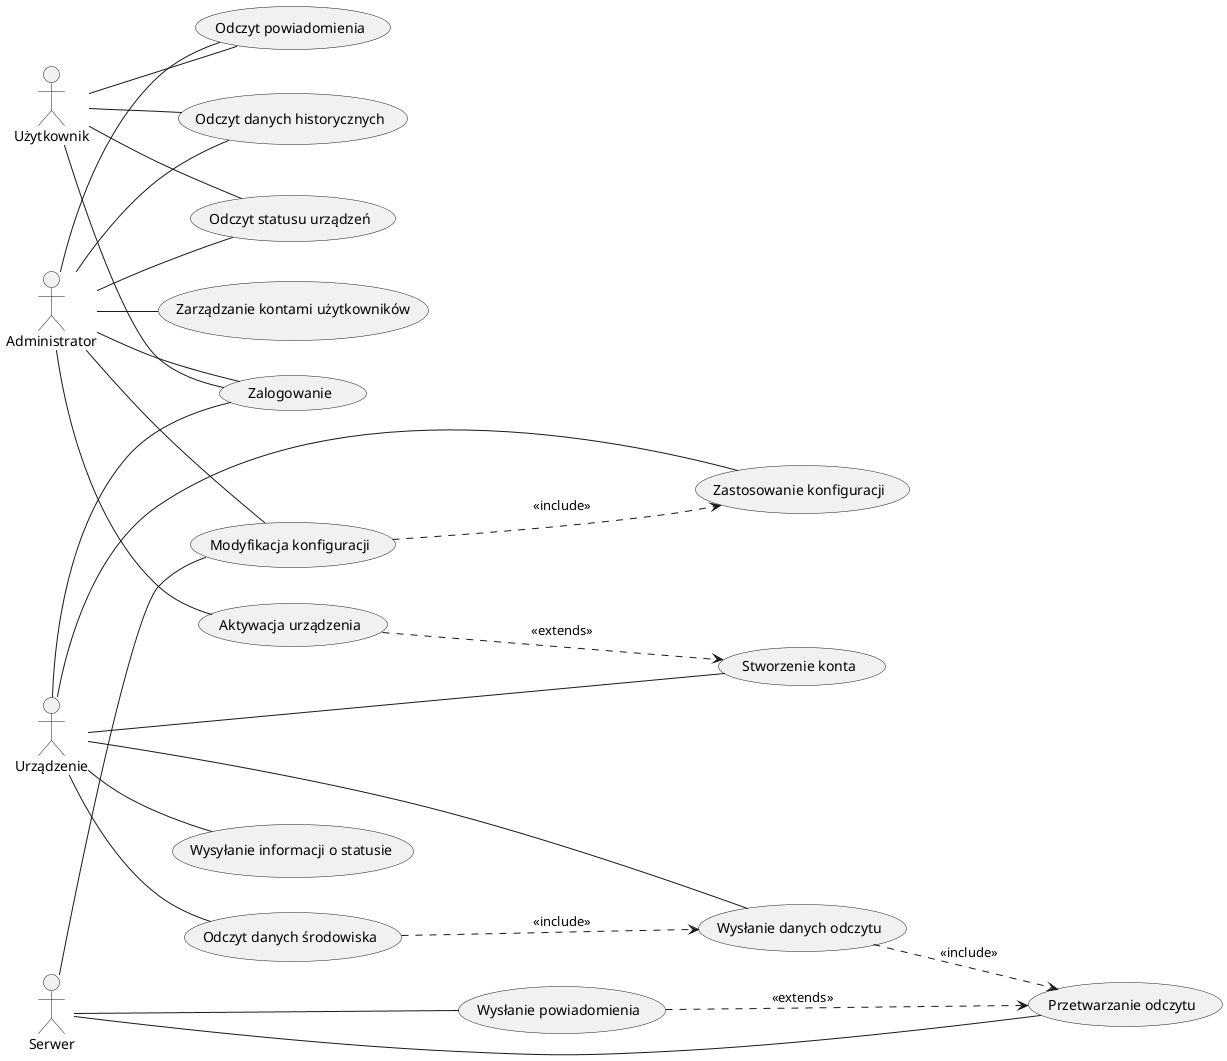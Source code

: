 @startuml use_case_diagram
left to right direction

actor Administrator
actor Urządzenie
actor Użytkownik
actor Serwer

Użytkownik -- (Zalogowanie)
Użytkownik -- (Odczyt danych historycznych)
Użytkownik -- (Odczyt statusu urządzeń)
Użytkownik -- (Odczyt powiadomienia)

Urządzenie -- (Stworzenie konta)
Urządzenie -- (Zalogowanie)
Urządzenie -- (Odczyt danych środowiska)
Urządzenie -- (Wysłanie danych odczytu)
(Odczyt danych środowiska) ..> (Wysłanie danych odczytu) : <<include>>
Urządzenie -- (Zastosowanie konfiguracji)
Urządzenie -- (Wysyłanie informacji o statusie)

Administrator -- (Zalogowanie)
Administrator -- (Aktywacja urządzenia)
(Aktywacja urządzenia) ..> (Stworzenie konta) : <<extends>>
Administrator -- (Odczyt danych historycznych)
Administrator -- (Modyfikacja konfiguracji)
Administrator -- (Zarządzanie kontami użytkowników)
(Modyfikacja konfiguracji) ..> (Zastosowanie konfiguracji) : <<include>>
Administrator -- (Odczyt statusu urządzeń)
Administrator -- (Odczyt powiadomienia)

Serwer -- (Przetwarzanie odczytu)
Serwer -- (Wysłanie powiadomienia)
Serwer -- (Modyfikacja konfiguracji)
(Wysłanie powiadomienia) ..> (Przetwarzanie odczytu) : <<extends>>
(Wysłanie danych odczytu) ..> (Przetwarzanie odczytu) : <<include>>

@enduml